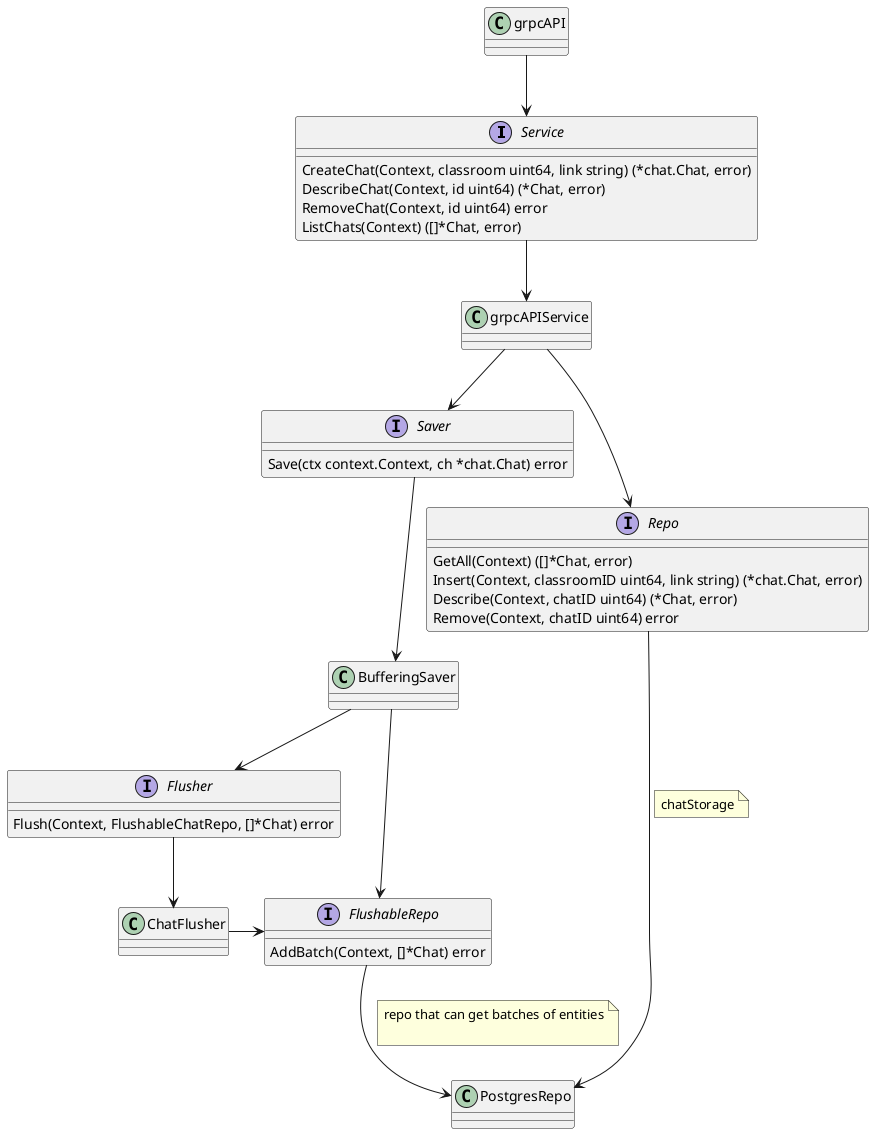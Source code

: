 @startuml

interface Service {
	CreateChat(Context, classroom uint64, link string) (*chat.Chat, error)
	DescribeChat(Context, id uint64) (*Chat, error)
	RemoveChat(Context, id uint64) error
	ListChats(Context) ([]*Chat, error)

}

interface Saver {
    Save(ctx context.Context, ch *chat.Chat) error
}

interface Flusher {
    Flush(Context, FlushableChatRepo, []*Chat) error
}

interface FlushableRepo {
    AddBatch(Context, []*Chat) error
}
interface Repo {
    GetAll(Context) ([]*Chat, error)
	Insert(Context, classroomID uint64, link string) (*chat.Chat, error)
	Describe(Context, chatID uint64) (*Chat, error)
	Remove(Context, chatID uint64) error
}

grpcAPI --> Service
Service --> grpcAPIService
'clickhouse
grpcAPIService --> Saver
Saver --> BufferingSaver
BufferingSaver --> Flusher
BufferingSaver --> FlushableRepo
Flusher --> ChatFlusher
ChatFlusher -> FlushableRepo
FlushableRepo --> PostgresRepo
note right on link
repo that can get batches of entities

end note


'postgres chat storage
grpcAPIService --> Repo
Repo --> PostgresRepo
note right on link
chatStorage
end note
'
''kafka
'Repo --> InMemoryRepo
'note right on link
'queueRepo
'(later will be KafkaRepo,
'now stub here)
'end note

@enduml